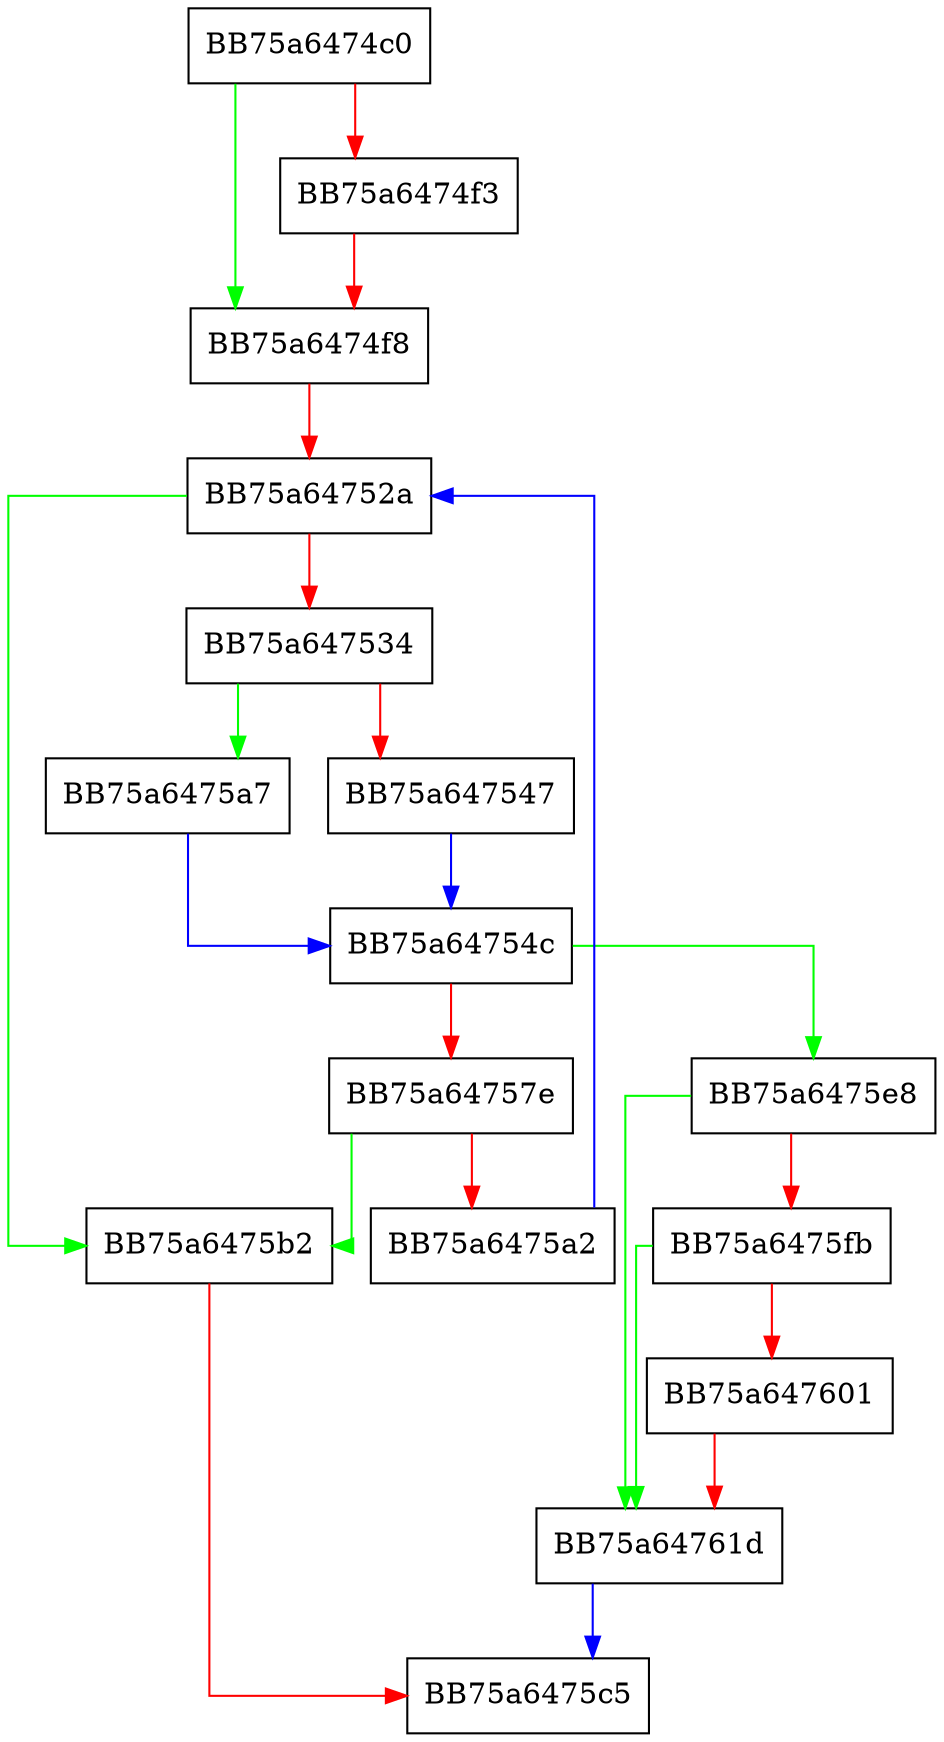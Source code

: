 digraph SHA1OnFile {
  node [shape="box"];
  graph [splines=ortho];
  BB75a6474c0 -> BB75a6474f8 [color="green"];
  BB75a6474c0 -> BB75a6474f3 [color="red"];
  BB75a6474f3 -> BB75a6474f8 [color="red"];
  BB75a6474f8 -> BB75a64752a [color="red"];
  BB75a64752a -> BB75a6475b2 [color="green"];
  BB75a64752a -> BB75a647534 [color="red"];
  BB75a647534 -> BB75a6475a7 [color="green"];
  BB75a647534 -> BB75a647547 [color="red"];
  BB75a647547 -> BB75a64754c [color="blue"];
  BB75a64754c -> BB75a6475e8 [color="green"];
  BB75a64754c -> BB75a64757e [color="red"];
  BB75a64757e -> BB75a6475b2 [color="green"];
  BB75a64757e -> BB75a6475a2 [color="red"];
  BB75a6475a2 -> BB75a64752a [color="blue"];
  BB75a6475a7 -> BB75a64754c [color="blue"];
  BB75a6475b2 -> BB75a6475c5 [color="red"];
  BB75a6475e8 -> BB75a64761d [color="green"];
  BB75a6475e8 -> BB75a6475fb [color="red"];
  BB75a6475fb -> BB75a64761d [color="green"];
  BB75a6475fb -> BB75a647601 [color="red"];
  BB75a647601 -> BB75a64761d [color="red"];
  BB75a64761d -> BB75a6475c5 [color="blue"];
}